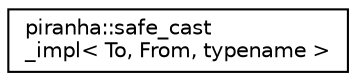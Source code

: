 digraph "Graphical Class Hierarchy"
{
  edge [fontname="Helvetica",fontsize="10",labelfontname="Helvetica",labelfontsize="10"];
  node [fontname="Helvetica",fontsize="10",shape=record];
  rankdir="LR";
  Node0 [label="piranha::safe_cast\l_impl\< To, From, typename \>",height=0.2,width=0.4,color="black", fillcolor="white", style="filled",URL="$structpiranha_1_1safe__cast__impl.html",tooltip="Default implementation of piranha::safe_cast(). "];
}
